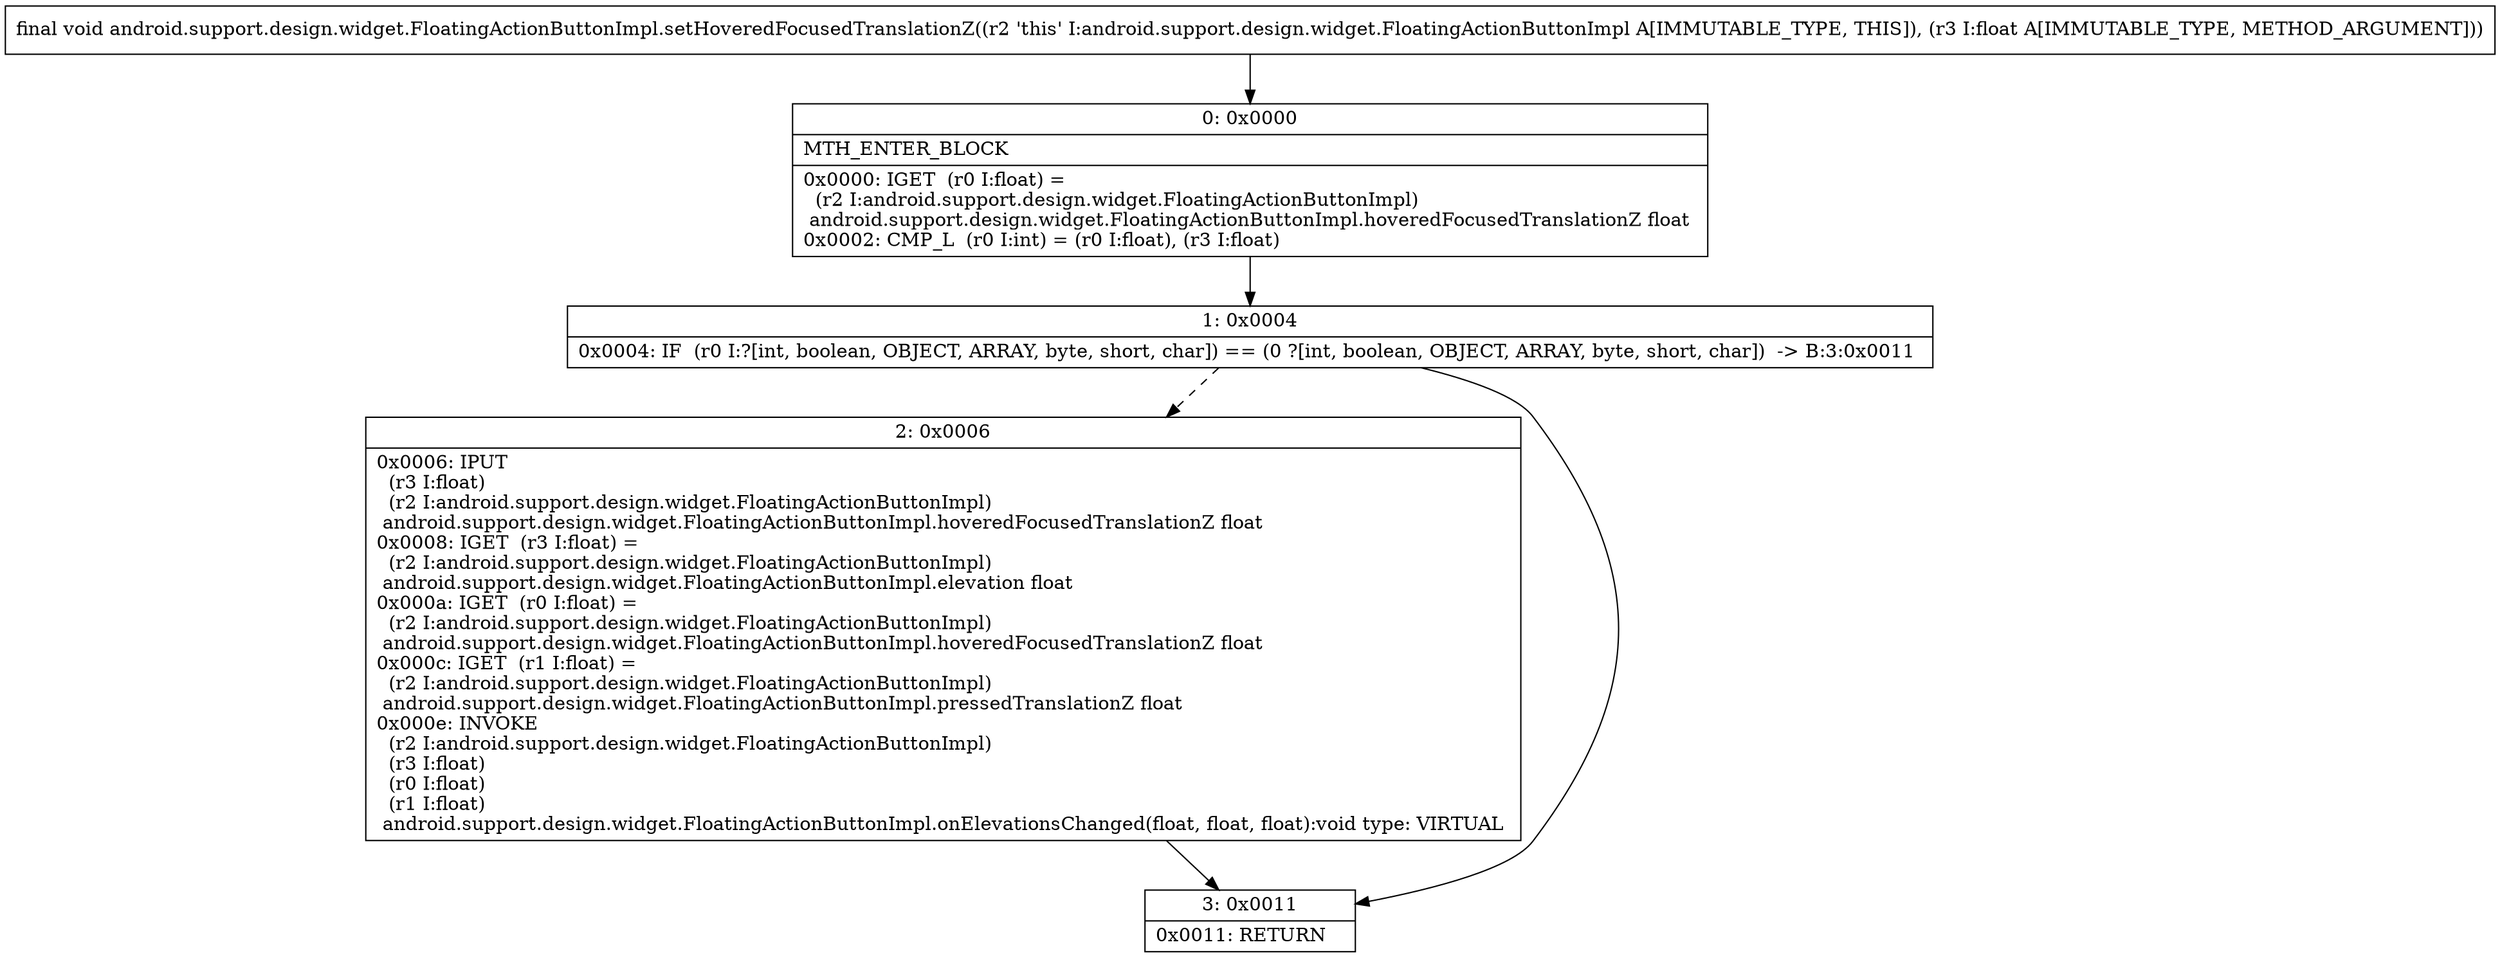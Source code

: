 digraph "CFG forandroid.support.design.widget.FloatingActionButtonImpl.setHoveredFocusedTranslationZ(F)V" {
Node_0 [shape=record,label="{0\:\ 0x0000|MTH_ENTER_BLOCK\l|0x0000: IGET  (r0 I:float) = \l  (r2 I:android.support.design.widget.FloatingActionButtonImpl)\l android.support.design.widget.FloatingActionButtonImpl.hoveredFocusedTranslationZ float \l0x0002: CMP_L  (r0 I:int) = (r0 I:float), (r3 I:float) \l}"];
Node_1 [shape=record,label="{1\:\ 0x0004|0x0004: IF  (r0 I:?[int, boolean, OBJECT, ARRAY, byte, short, char]) == (0 ?[int, boolean, OBJECT, ARRAY, byte, short, char])  \-\> B:3:0x0011 \l}"];
Node_2 [shape=record,label="{2\:\ 0x0006|0x0006: IPUT  \l  (r3 I:float)\l  (r2 I:android.support.design.widget.FloatingActionButtonImpl)\l android.support.design.widget.FloatingActionButtonImpl.hoveredFocusedTranslationZ float \l0x0008: IGET  (r3 I:float) = \l  (r2 I:android.support.design.widget.FloatingActionButtonImpl)\l android.support.design.widget.FloatingActionButtonImpl.elevation float \l0x000a: IGET  (r0 I:float) = \l  (r2 I:android.support.design.widget.FloatingActionButtonImpl)\l android.support.design.widget.FloatingActionButtonImpl.hoveredFocusedTranslationZ float \l0x000c: IGET  (r1 I:float) = \l  (r2 I:android.support.design.widget.FloatingActionButtonImpl)\l android.support.design.widget.FloatingActionButtonImpl.pressedTranslationZ float \l0x000e: INVOKE  \l  (r2 I:android.support.design.widget.FloatingActionButtonImpl)\l  (r3 I:float)\l  (r0 I:float)\l  (r1 I:float)\l android.support.design.widget.FloatingActionButtonImpl.onElevationsChanged(float, float, float):void type: VIRTUAL \l}"];
Node_3 [shape=record,label="{3\:\ 0x0011|0x0011: RETURN   \l}"];
MethodNode[shape=record,label="{final void android.support.design.widget.FloatingActionButtonImpl.setHoveredFocusedTranslationZ((r2 'this' I:android.support.design.widget.FloatingActionButtonImpl A[IMMUTABLE_TYPE, THIS]), (r3 I:float A[IMMUTABLE_TYPE, METHOD_ARGUMENT])) }"];
MethodNode -> Node_0;
Node_0 -> Node_1;
Node_1 -> Node_2[style=dashed];
Node_1 -> Node_3;
Node_2 -> Node_3;
}


